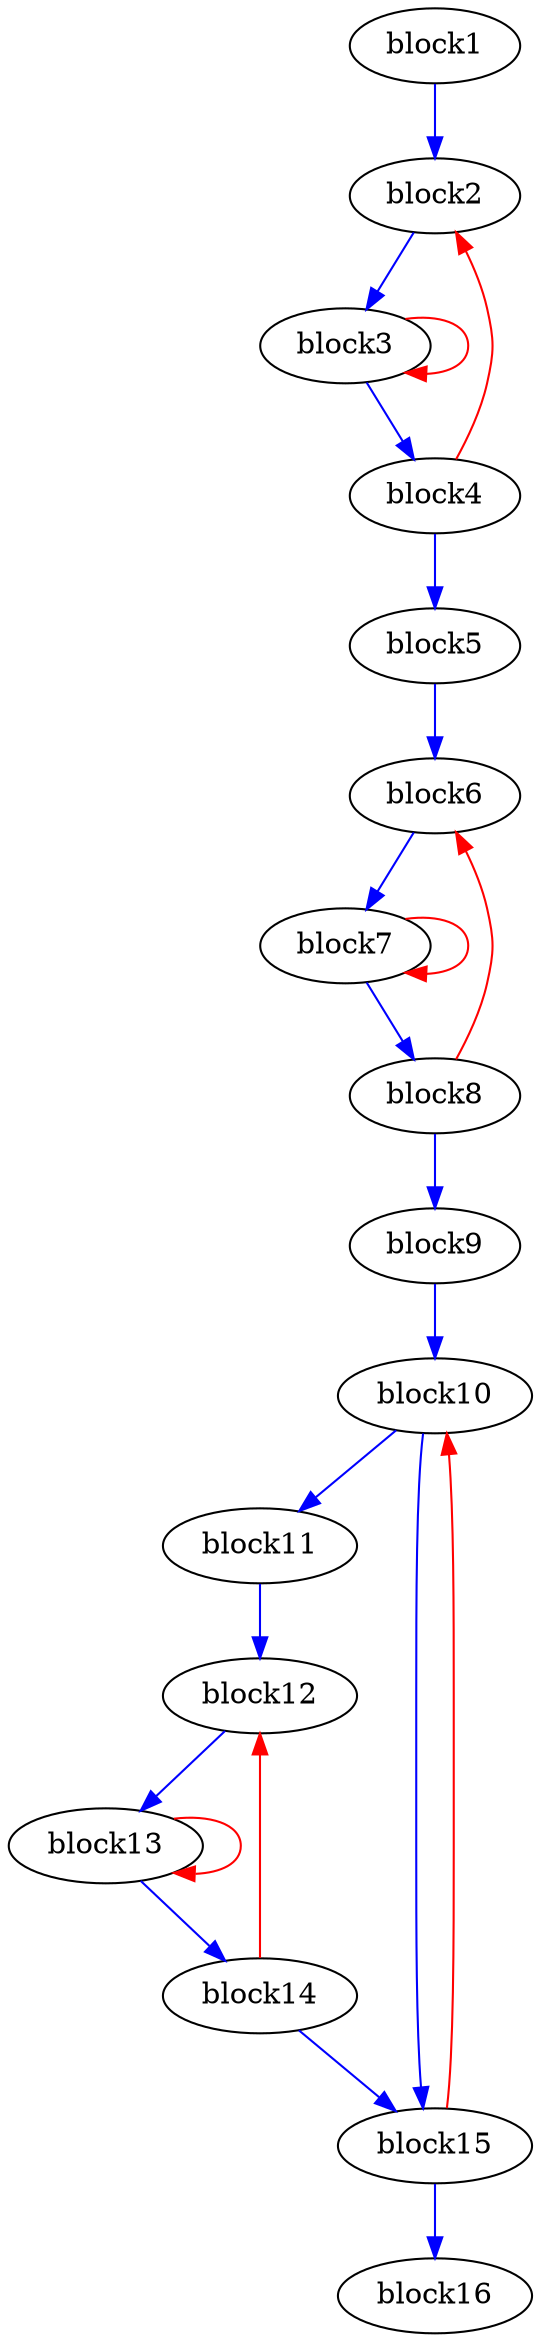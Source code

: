 Digraph G {
	splines=spline;
//DHLS version: 0.1.1" [shape = "none" pos = "20,20!"]
		"block1";
		"block2";
		"block3";
		"block4";
		"block5";
		"block6";
		"block7";
		"block8";
		"block9";
		"block10";
		"block11";
		"block12";
		"block13";
		"block14";
		"block15";
		"block16";
		"block1" -> "block2" [color = "blue", freq = 1];
		"block2" -> "block3" [color = "blue", freq = 32];
		"block3" -> "block3" [color = "red", freq = 992];
		"block3" -> "block4" [color = "blue", freq = 32];
		"block4" -> "block2" [color = "red", freq = 31];
		"block4" -> "block5" [color = "blue", freq = 1];
		"block5" -> "block6" [color = "blue", freq = 1];
		"block6" -> "block7" [color = "blue", freq = 32];
		"block7" -> "block7" [color = "red", freq = 992];
		"block7" -> "block8" [color = "blue", freq = 32];
		"block8" -> "block6" [color = "red", freq = 31];
		"block8" -> "block9" [color = "blue", freq = 1];
		"block9" -> "block10" [color = "blue", freq = 1];
		"block10" -> "block11" [color = "blue", freq = 32];
		"block10" -> "block15" [color = "blue", freq = 0];
		"block11" -> "block12" [color = "blue", freq = 32];
		"block12" -> "block13" [color = "blue", freq = 528];
		"block13" -> "block13" [color = "red", freq = 16368];
		"block13" -> "block14" [color = "blue", freq = 528];
		"block14" -> "block12" [color = "red", freq = 496];
		"block14" -> "block15" [color = "blue", freq = 32];
		"block15" -> "block10" [color = "red", freq = 31];
		"block15" -> "block16" [color = "blue", freq = 1];
}